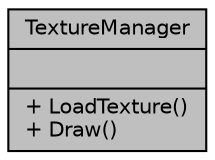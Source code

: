 digraph "TextureManager"
{
  edge [fontname="Helvetica",fontsize="10",labelfontname="Helvetica",labelfontsize="10"];
  node [fontname="Helvetica",fontsize="10",shape=record];
  Node1 [label="{TextureManager\n||+ LoadTexture()\l+ Draw()\l}",height=0.2,width=0.4,color="black", fillcolor="grey75", style="filled", fontcolor="black"];
}
